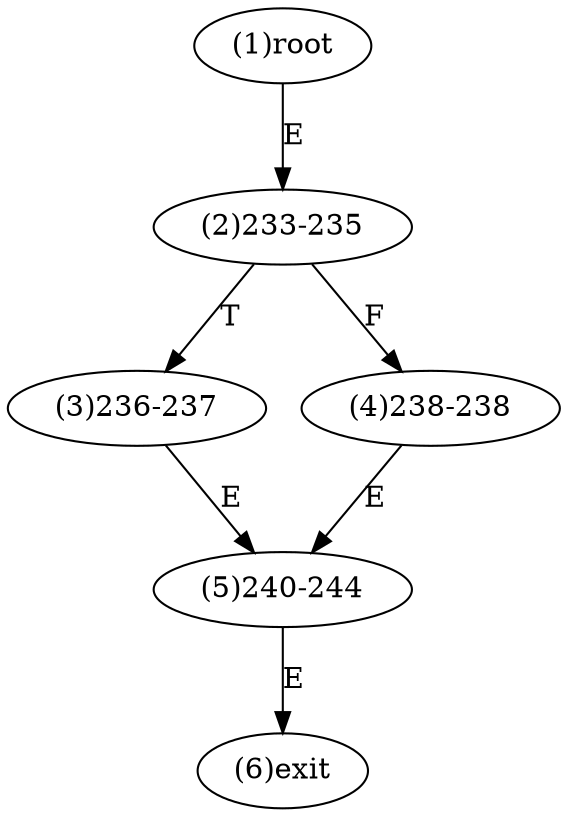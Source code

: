 digraph "" { 
1[ label="(1)root"];
2[ label="(2)233-235"];
3[ label="(3)236-237"];
4[ label="(4)238-238"];
5[ label="(5)240-244"];
6[ label="(6)exit"];
1->2[ label="E"];
2->4[ label="F"];
2->3[ label="T"];
3->5[ label="E"];
4->5[ label="E"];
5->6[ label="E"];
}